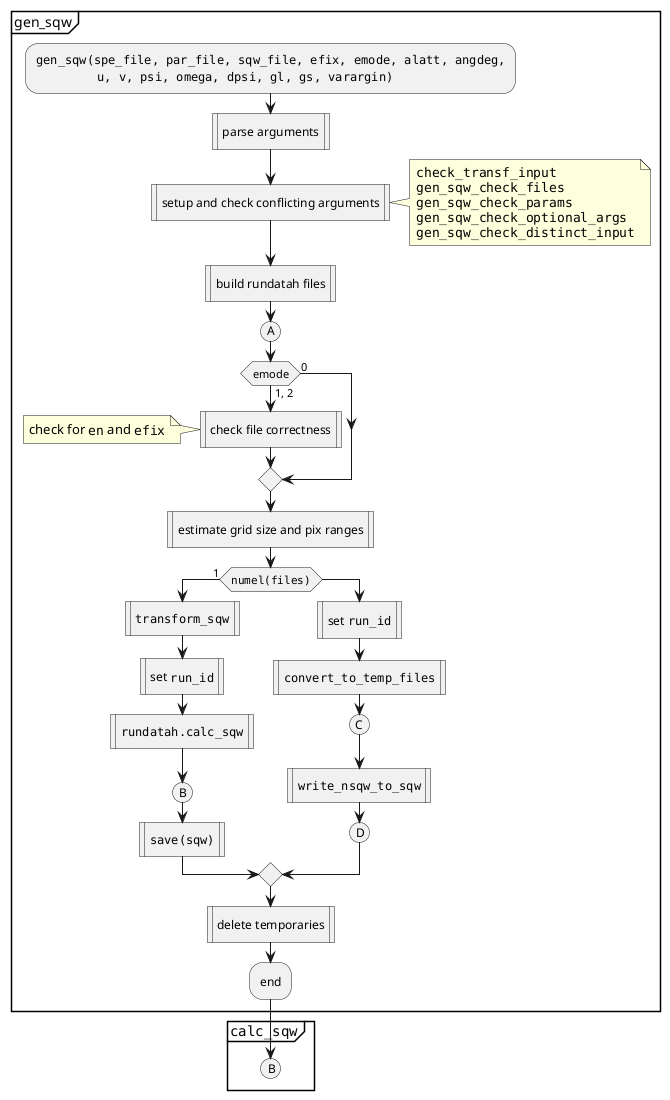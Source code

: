 @startuml
group gen_sqw
  :""gen_sqw(spe_file, par_file, sqw_file, efix, emode, alatt, angdeg,""
   ""        u, v, psi, omega, dpsi, gl, gs, varargin)"";
  :parse arguments|
  :setup and check conflicting arguments|
  note right
    ""check_transf_input""
    ""gen_sqw_check_files""
    ""gen_sqw_check_params""
    ""gen_sqw_check_optional_args""
    ""gen_sqw_check_distinct_input""
  end note
  :build rundatah files|
  (A)
  if (emode) then (1, 2)
    :check file correctness|
    note left
       check for ""en"" and ""efix""
    end note
  else (0)
  end if
  :estimate grid size and pix ranges|
  if (""numel(files)"") then (1)
     :""transform_sqw""|
     :set ""run_id""|
     :""rundatah.calc_sqw""|
     (B)
     :""save(sqw)""|
  else
     :set ""run_id""|
     :""convert_to_temp_files""|
     (C)
     :""write_nsqw_to_sqw""|
     (D)
  end if
  :delete temporaries|
  :end;
end group

group """calc_sqw"""
  (B)
end group

@enduml
